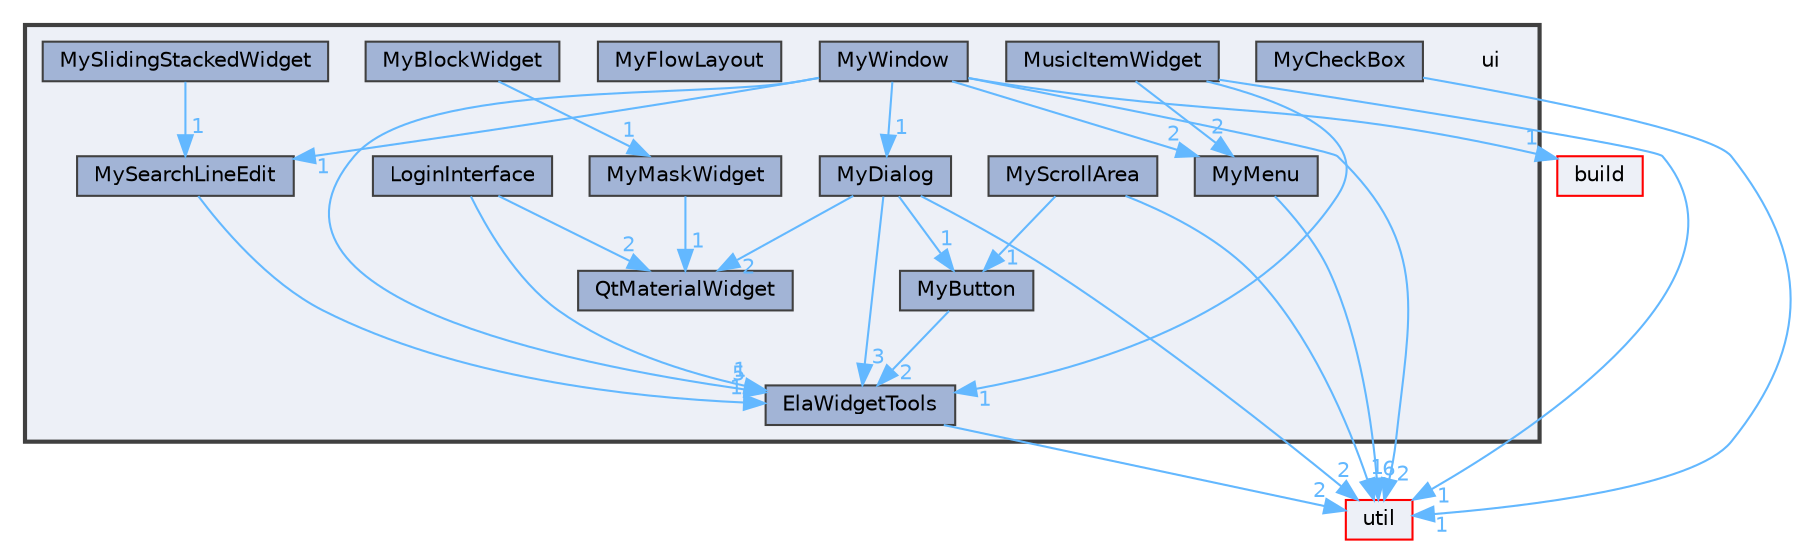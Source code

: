 digraph "ui"
{
 // LATEX_PDF_SIZE
  bgcolor="transparent";
  edge [fontname=Helvetica,fontsize=10,labelfontname=Helvetica,labelfontsize=10];
  node [fontname=Helvetica,fontsize=10,shape=box,height=0.2,width=0.4];
  compound=true
  subgraph clusterdir_1788f8309b1a812dcb800a185471cf6c {
    graph [ bgcolor="#edf0f7", pencolor="grey25", label="", fontname=Helvetica,fontsize=10 style="filled,bold", URL="dir_1788f8309b1a812dcb800a185471cf6c.html",tooltip=""]
    dir_1788f8309b1a812dcb800a185471cf6c [shape=plaintext, label="ui"];
  dir_c41e0d0e814e23de337c335e201650d3 [label="ElaWidgetTools", fillcolor="#a2b4d6", color="grey25", style="filled", URL="dir_c41e0d0e814e23de337c335e201650d3.html",tooltip=""];
  dir_90bef8ce3c5dcc77d6e08e1a3b707e1d [label="LoginInterface", fillcolor="#a2b4d6", color="grey25", style="filled", URL="dir_90bef8ce3c5dcc77d6e08e1a3b707e1d.html",tooltip=""];
  dir_6b36e6a8a50ca1992e0e7844fb151009 [label="MusicItemWidget", fillcolor="#a2b4d6", color="grey25", style="filled", URL="dir_6b36e6a8a50ca1992e0e7844fb151009.html",tooltip=""];
  dir_f36b9dad9399c2a2afdfc78ff1b4bd19 [label="MyBlockWidget", fillcolor="#a2b4d6", color="grey25", style="filled", URL="dir_f36b9dad9399c2a2afdfc78ff1b4bd19.html",tooltip=""];
  dir_64e62a3da93a71e7cadfe52a7a3289db [label="MyButton", fillcolor="#a2b4d6", color="grey25", style="filled", URL="dir_64e62a3da93a71e7cadfe52a7a3289db.html",tooltip=""];
  dir_595955b560b6a12b85628f0c5155dfd6 [label="MyCheckBox", fillcolor="#a2b4d6", color="grey25", style="filled", URL="dir_595955b560b6a12b85628f0c5155dfd6.html",tooltip=""];
  dir_d50f460aa812bcbc27a8eae44a412448 [label="MyDialog", fillcolor="#a2b4d6", color="grey25", style="filled", URL="dir_d50f460aa812bcbc27a8eae44a412448.html",tooltip=""];
  dir_6f5443f70005e7ec9854b84599cfc8c9 [label="MyFlowLayout", fillcolor="#a2b4d6", color="grey25", style="filled", URL="dir_6f5443f70005e7ec9854b84599cfc8c9.html",tooltip=""];
  dir_a485fcea25ce6d4b9e619309c3baaea8 [label="MyMaskWidget", fillcolor="#a2b4d6", color="grey25", style="filled", URL="dir_a485fcea25ce6d4b9e619309c3baaea8.html",tooltip=""];
  dir_5978cb0ca166c1e5e46ab0fd30008e2c [label="MyMenu", fillcolor="#a2b4d6", color="grey25", style="filled", URL="dir_5978cb0ca166c1e5e46ab0fd30008e2c.html",tooltip=""];
  dir_a7ceb867624e39743ecec3a82580df1e [label="MyScrollArea", fillcolor="#a2b4d6", color="grey25", style="filled", URL="dir_a7ceb867624e39743ecec3a82580df1e.html",tooltip=""];
  dir_f72ad77267ed58e963da253192a0fe4e [label="MySearchLineEdit", fillcolor="#a2b4d6", color="grey25", style="filled", URL="dir_f72ad77267ed58e963da253192a0fe4e.html",tooltip=""];
  dir_1e9e5750abdb8e3550ea3ed444b6115c [label="MySlidingStackedWidget", fillcolor="#a2b4d6", color="grey25", style="filled", URL="dir_1e9e5750abdb8e3550ea3ed444b6115c.html",tooltip=""];
  dir_4b9cab5655b1fb428a6082722224fbe8 [label="MyWindow", fillcolor="#a2b4d6", color="grey25", style="filled", URL="dir_4b9cab5655b1fb428a6082722224fbe8.html",tooltip=""];
  dir_b95b73a9da1c57040a996fcdd774df29 [label="QtMaterialWidget", fillcolor="#a2b4d6", color="grey25", style="filled", URL="dir_b95b73a9da1c57040a996fcdd774df29.html",tooltip=""];
  }
  dir_23ec12649285f9fabf3a6b7380226c28 [label="util", fillcolor="#edf0f7", color="red", style="filled", URL="dir_23ec12649285f9fabf3a6b7380226c28.html",tooltip=""];
  dir_4fef79e7177ba769987a8da36c892c5f [label="build", fillcolor="#edf0f7", color="red", style="filled", URL="dir_4fef79e7177ba769987a8da36c892c5f.html",tooltip=""];
  dir_c41e0d0e814e23de337c335e201650d3->dir_23ec12649285f9fabf3a6b7380226c28 [headlabel="2", labeldistance=1.5 headhref="dir_000086_000357.html" href="dir_000086_000357.html" color="steelblue1" fontcolor="steelblue1"];
  dir_90bef8ce3c5dcc77d6e08e1a3b707e1d->dir_b95b73a9da1c57040a996fcdd774df29 [headlabel="2", labeldistance=1.5 headhref="dir_000196_000303.html" href="dir_000196_000303.html" color="steelblue1" fontcolor="steelblue1"];
  dir_90bef8ce3c5dcc77d6e08e1a3b707e1d->dir_c41e0d0e814e23de337c335e201650d3 [headlabel="1", labeldistance=1.5 headhref="dir_000196_000086.html" href="dir_000196_000086.html" color="steelblue1" fontcolor="steelblue1"];
  dir_6b36e6a8a50ca1992e0e7844fb151009->dir_23ec12649285f9fabf3a6b7380226c28 [headlabel="1", labeldistance=1.5 headhref="dir_000209_000357.html" href="dir_000209_000357.html" color="steelblue1" fontcolor="steelblue1"];
  dir_6b36e6a8a50ca1992e0e7844fb151009->dir_5978cb0ca166c1e5e46ab0fd30008e2c [headlabel="2", labeldistance=1.5 headhref="dir_000209_000251.html" href="dir_000209_000251.html" color="steelblue1" fontcolor="steelblue1"];
  dir_6b36e6a8a50ca1992e0e7844fb151009->dir_c41e0d0e814e23de337c335e201650d3 [headlabel="1", labeldistance=1.5 headhref="dir_000209_000086.html" href="dir_000209_000086.html" color="steelblue1" fontcolor="steelblue1"];
  dir_f36b9dad9399c2a2afdfc78ff1b4bd19->dir_a485fcea25ce6d4b9e619309c3baaea8 [headlabel="1", labeldistance=1.5 headhref="dir_000220_000248.html" href="dir_000220_000248.html" color="steelblue1" fontcolor="steelblue1"];
  dir_64e62a3da93a71e7cadfe52a7a3289db->dir_c41e0d0e814e23de337c335e201650d3 [headlabel="2", labeldistance=1.5 headhref="dir_000223_000086.html" href="dir_000223_000086.html" color="steelblue1" fontcolor="steelblue1"];
  dir_595955b560b6a12b85628f0c5155dfd6->dir_23ec12649285f9fabf3a6b7380226c28 [headlabel="1", labeldistance=1.5 headhref="dir_000226_000357.html" href="dir_000226_000357.html" color="steelblue1" fontcolor="steelblue1"];
  dir_d50f460aa812bcbc27a8eae44a412448->dir_23ec12649285f9fabf3a6b7380226c28 [headlabel="2", labeldistance=1.5 headhref="dir_000239_000357.html" href="dir_000239_000357.html" color="steelblue1" fontcolor="steelblue1"];
  dir_d50f460aa812bcbc27a8eae44a412448->dir_64e62a3da93a71e7cadfe52a7a3289db [headlabel="1", labeldistance=1.5 headhref="dir_000239_000223.html" href="dir_000239_000223.html" color="steelblue1" fontcolor="steelblue1"];
  dir_d50f460aa812bcbc27a8eae44a412448->dir_b95b73a9da1c57040a996fcdd774df29 [headlabel="2", labeldistance=1.5 headhref="dir_000239_000303.html" href="dir_000239_000303.html" color="steelblue1" fontcolor="steelblue1"];
  dir_d50f460aa812bcbc27a8eae44a412448->dir_c41e0d0e814e23de337c335e201650d3 [headlabel="3", labeldistance=1.5 headhref="dir_000239_000086.html" href="dir_000239_000086.html" color="steelblue1" fontcolor="steelblue1"];
  dir_a485fcea25ce6d4b9e619309c3baaea8->dir_b95b73a9da1c57040a996fcdd774df29 [headlabel="1", labeldistance=1.5 headhref="dir_000248_000303.html" href="dir_000248_000303.html" color="steelblue1" fontcolor="steelblue1"];
  dir_5978cb0ca166c1e5e46ab0fd30008e2c->dir_23ec12649285f9fabf3a6b7380226c28 [headlabel="6", labeldistance=1.5 headhref="dir_000251_000357.html" href="dir_000251_000357.html" color="steelblue1" fontcolor="steelblue1"];
  dir_a7ceb867624e39743ecec3a82580df1e->dir_23ec12649285f9fabf3a6b7380226c28 [headlabel="1", labeldistance=1.5 headhref="dir_000260_000357.html" href="dir_000260_000357.html" color="steelblue1" fontcolor="steelblue1"];
  dir_a7ceb867624e39743ecec3a82580df1e->dir_64e62a3da93a71e7cadfe52a7a3289db [headlabel="1", labeldistance=1.5 headhref="dir_000260_000223.html" href="dir_000260_000223.html" color="steelblue1" fontcolor="steelblue1"];
  dir_f72ad77267ed58e963da253192a0fe4e->dir_c41e0d0e814e23de337c335e201650d3 [headlabel="1", labeldistance=1.5 headhref="dir_000263_000086.html" href="dir_000263_000086.html" color="steelblue1" fontcolor="steelblue1"];
  dir_1e9e5750abdb8e3550ea3ed444b6115c->dir_f72ad77267ed58e963da253192a0fe4e [headlabel="1", labeldistance=1.5 headhref="dir_000266_000263.html" href="dir_000266_000263.html" color="steelblue1" fontcolor="steelblue1"];
  dir_4b9cab5655b1fb428a6082722224fbe8->dir_23ec12649285f9fabf3a6b7380226c28 [headlabel="2", labeldistance=1.5 headhref="dir_000273_000357.html" href="dir_000273_000357.html" color="steelblue1" fontcolor="steelblue1"];
  dir_4b9cab5655b1fb428a6082722224fbe8->dir_4fef79e7177ba769987a8da36c892c5f [headlabel="1", labeldistance=1.5 headhref="dir_000273_000041.html" href="dir_000273_000041.html" color="steelblue1" fontcolor="steelblue1"];
  dir_4b9cab5655b1fb428a6082722224fbe8->dir_5978cb0ca166c1e5e46ab0fd30008e2c [headlabel="2", labeldistance=1.5 headhref="dir_000273_000251.html" href="dir_000273_000251.html" color="steelblue1" fontcolor="steelblue1"];
  dir_4b9cab5655b1fb428a6082722224fbe8->dir_c41e0d0e814e23de337c335e201650d3 [headlabel="5", labeldistance=1.5 headhref="dir_000273_000086.html" href="dir_000273_000086.html" color="steelblue1" fontcolor="steelblue1"];
  dir_4b9cab5655b1fb428a6082722224fbe8->dir_d50f460aa812bcbc27a8eae44a412448 [headlabel="1", labeldistance=1.5 headhref="dir_000273_000239.html" href="dir_000273_000239.html" color="steelblue1" fontcolor="steelblue1"];
  dir_4b9cab5655b1fb428a6082722224fbe8->dir_f72ad77267ed58e963da253192a0fe4e [headlabel="1", labeldistance=1.5 headhref="dir_000273_000263.html" href="dir_000273_000263.html" color="steelblue1" fontcolor="steelblue1"];
}
